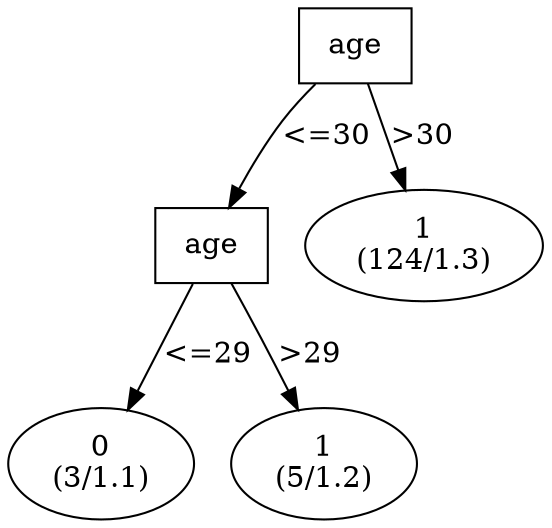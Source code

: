 digraph YaDT {
n0 [ shape=box, label="age\n"]
n0 -> n1 [label="<=30"]
n1 [ shape=box, label="age\n"]
n1 -> n2 [label="<=29"]
n2 [ shape=ellipse, label="0\n(3/1.1)"]
n1 -> n3 [label=">29"]
n3 [ shape=ellipse, label="1\n(5/1.2)"]
n0 -> n5 [label=">30"]
n5 [ shape=ellipse, label="1\n(124/1.3)"]
}
